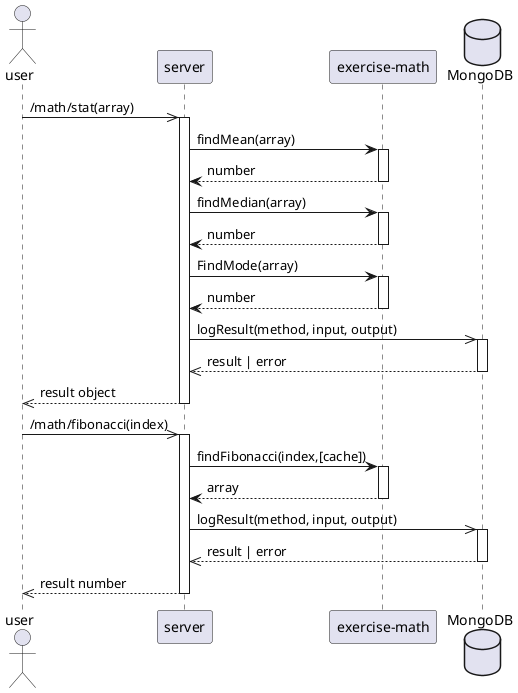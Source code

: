 @startuml

actor user
database MongoDB

user ->> server ++ : /math/stat(array) 
server -> "exercise-math" ++ : findMean(array)
"exercise-math" --> server -- : number
server -> "exercise-math" ++ : findMedian(array)
"exercise-math" --> server -- : number
server -> "exercise-math" ++ : FindMode(array)
"exercise-math" --> server -- : number

server ->> MongoDB ++ : logResult(method, input, output)
MongoDB -->>server -- : result | error

server -->> user -- : result object

user ->> server ++ : /math/fibonacci(index) 
server -> "exercise-math" ++ : findFibonacci(index,[cache])
"exercise-math" --> server -- : array

server ->> MongoDB ++ : logResult(method, input, output)
MongoDB -->>server -- : result | error

server -->> user -- : result number

database MongoDB

@enduml